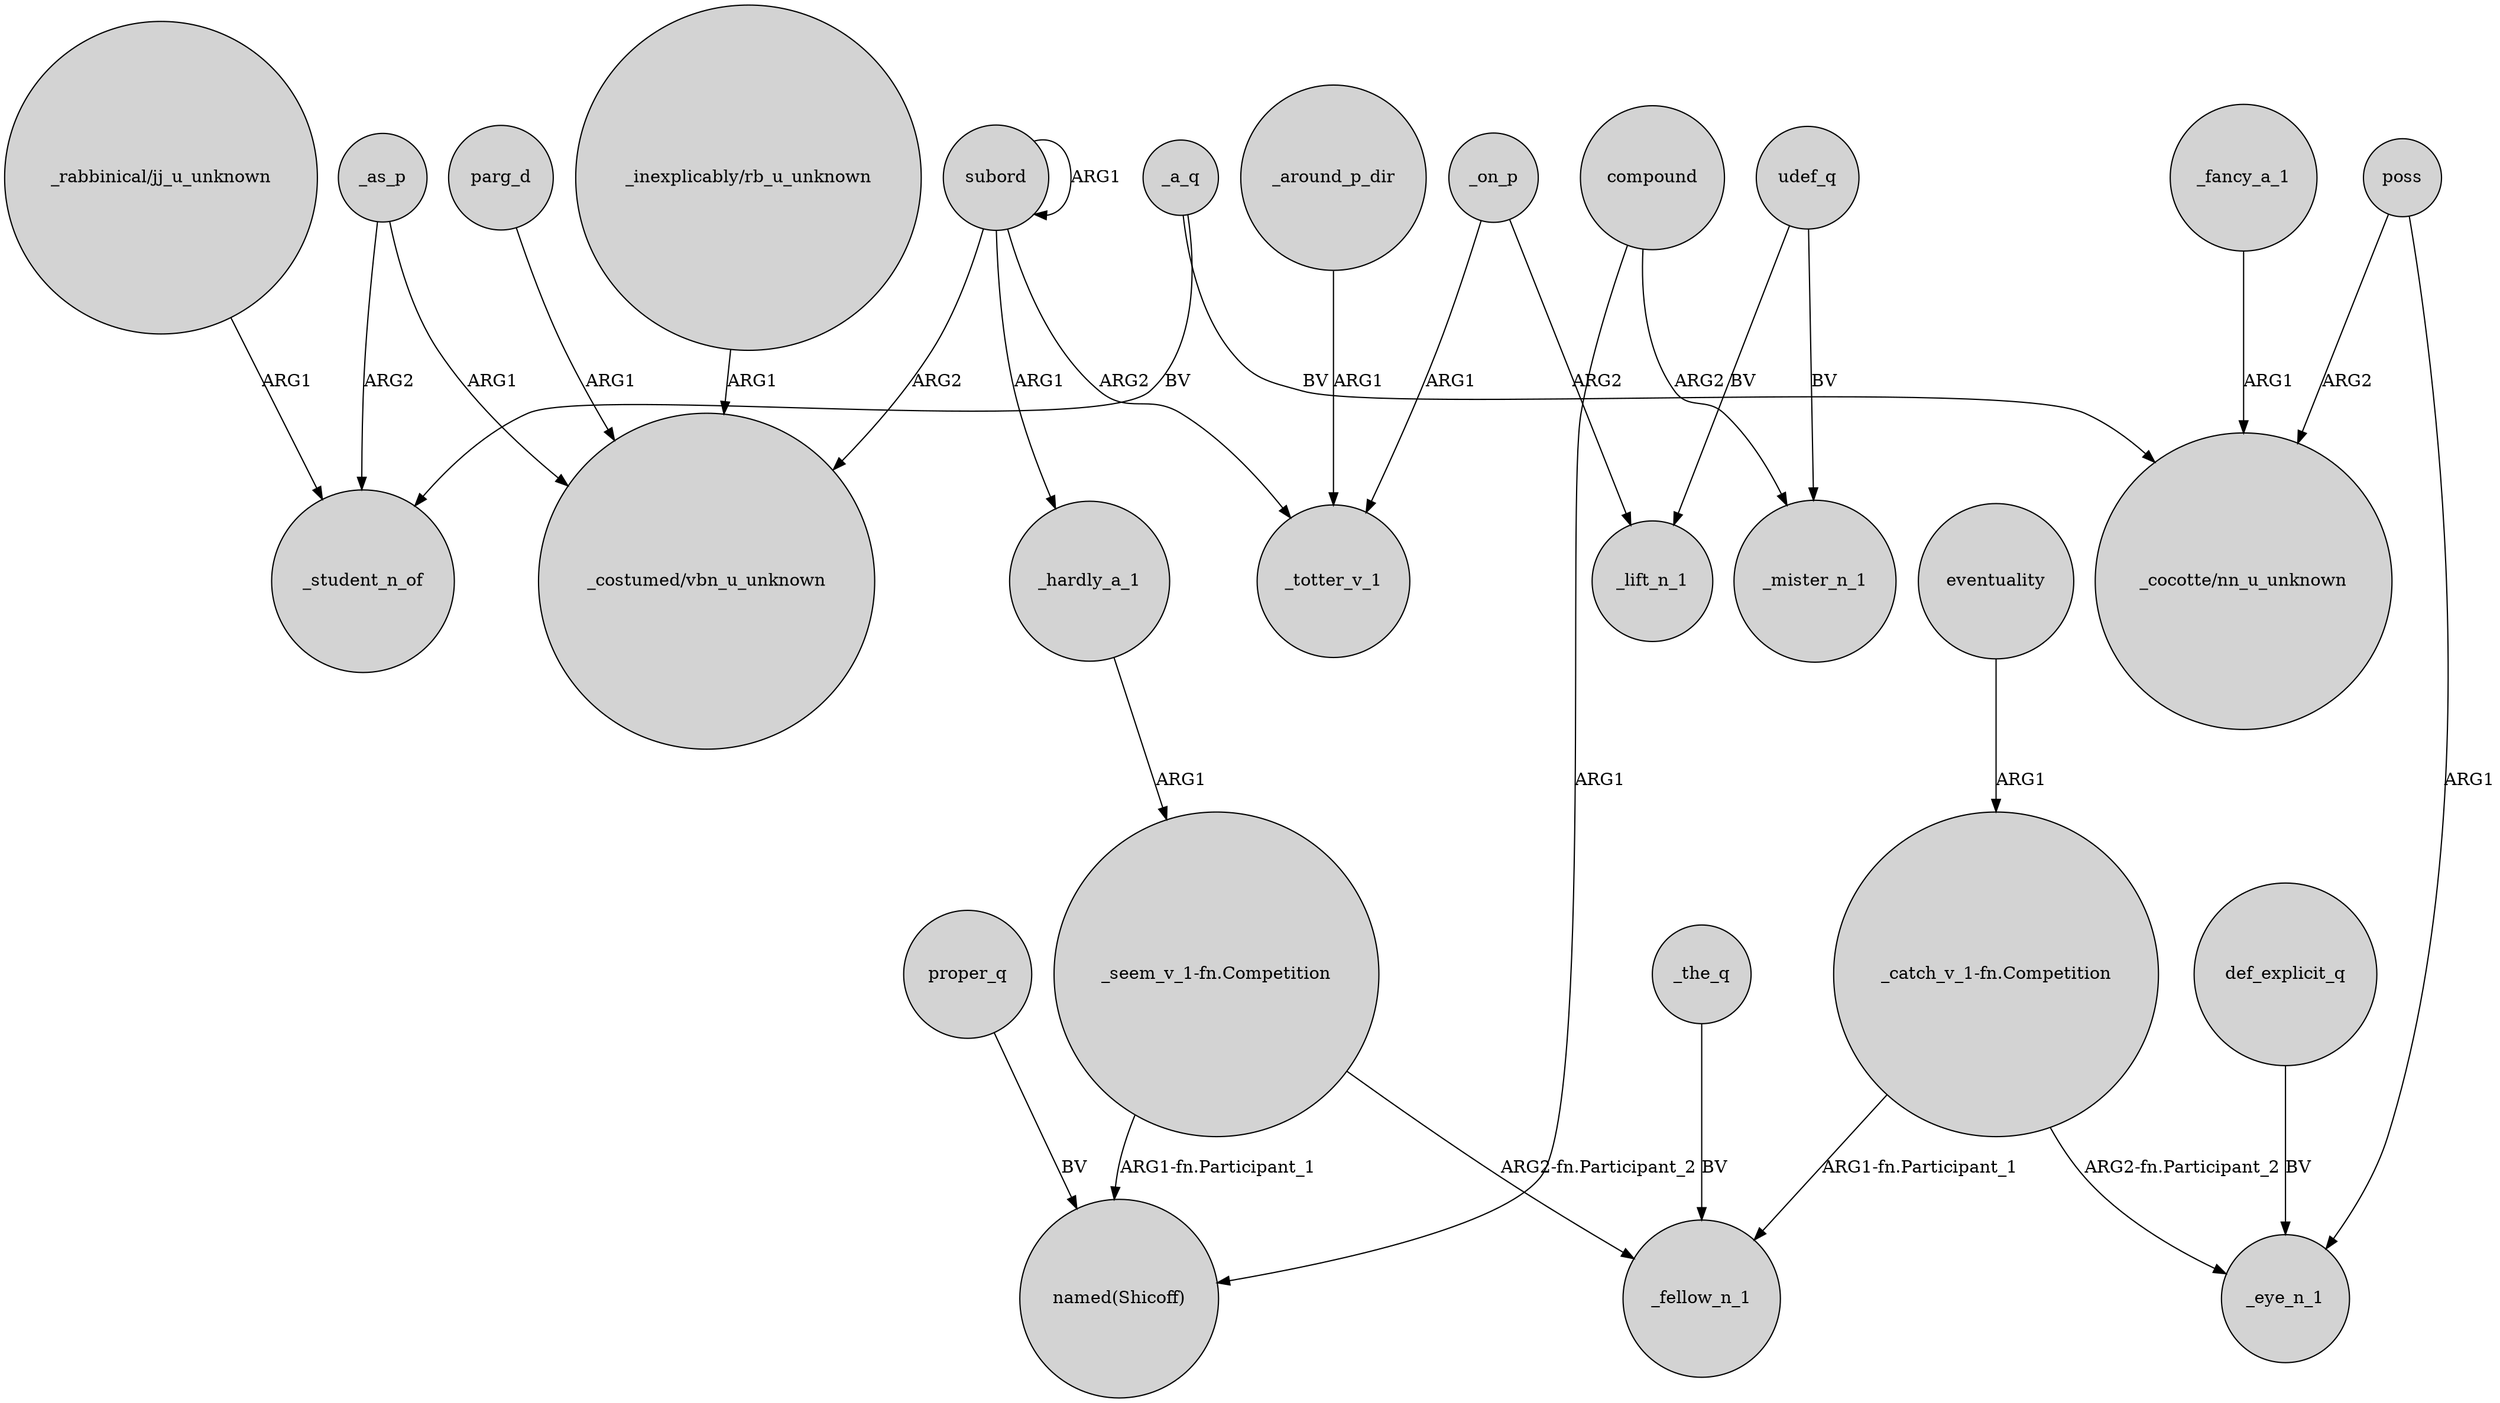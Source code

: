 digraph {
	node [shape=circle style=filled]
	_a_q -> _student_n_of [label=BV]
	compound -> _mister_n_1 [label=ARG2]
	_around_p_dir -> _totter_v_1 [label=ARG1]
	def_explicit_q -> _eye_n_1 [label=BV]
	compound -> "named(Shicoff)" [label=ARG1]
	"_catch_v_1-fn.Competition" -> _eye_n_1 [label="ARG2-fn.Participant_2"]
	parg_d -> "_costumed/vbn_u_unknown" [label=ARG1]
	subord -> "_costumed/vbn_u_unknown" [label=ARG2]
	udef_q -> _mister_n_1 [label=BV]
	subord -> subord [label=ARG1]
	"_seem_v_1-fn.Competition" -> _fellow_n_1 [label="ARG2-fn.Participant_2"]
	_as_p -> _student_n_of [label=ARG2]
	proper_q -> "named(Shicoff)" [label=BV]
	"_seem_v_1-fn.Competition" -> "named(Shicoff)" [label="ARG1-fn.Participant_1"]
	poss -> _eye_n_1 [label=ARG1]
	poss -> "_cocotte/nn_u_unknown" [label=ARG2]
	subord -> _totter_v_1 [label=ARG2]
	_the_q -> _fellow_n_1 [label=BV]
	_on_p -> _lift_n_1 [label=ARG2]
	_on_p -> _totter_v_1 [label=ARG1]
	_hardly_a_1 -> "_seem_v_1-fn.Competition" [label=ARG1]
	"_rabbinical/jj_u_unknown" -> _student_n_of [label=ARG1]
	"_inexplicably/rb_u_unknown" -> "_costumed/vbn_u_unknown" [label=ARG1]
	eventuality -> "_catch_v_1-fn.Competition" [label=ARG1]
	_a_q -> "_cocotte/nn_u_unknown" [label=BV]
	"_catch_v_1-fn.Competition" -> _fellow_n_1 [label="ARG1-fn.Participant_1"]
	_fancy_a_1 -> "_cocotte/nn_u_unknown" [label=ARG1]
	_as_p -> "_costumed/vbn_u_unknown" [label=ARG1]
	udef_q -> _lift_n_1 [label=BV]
	subord -> _hardly_a_1 [label=ARG1]
}
